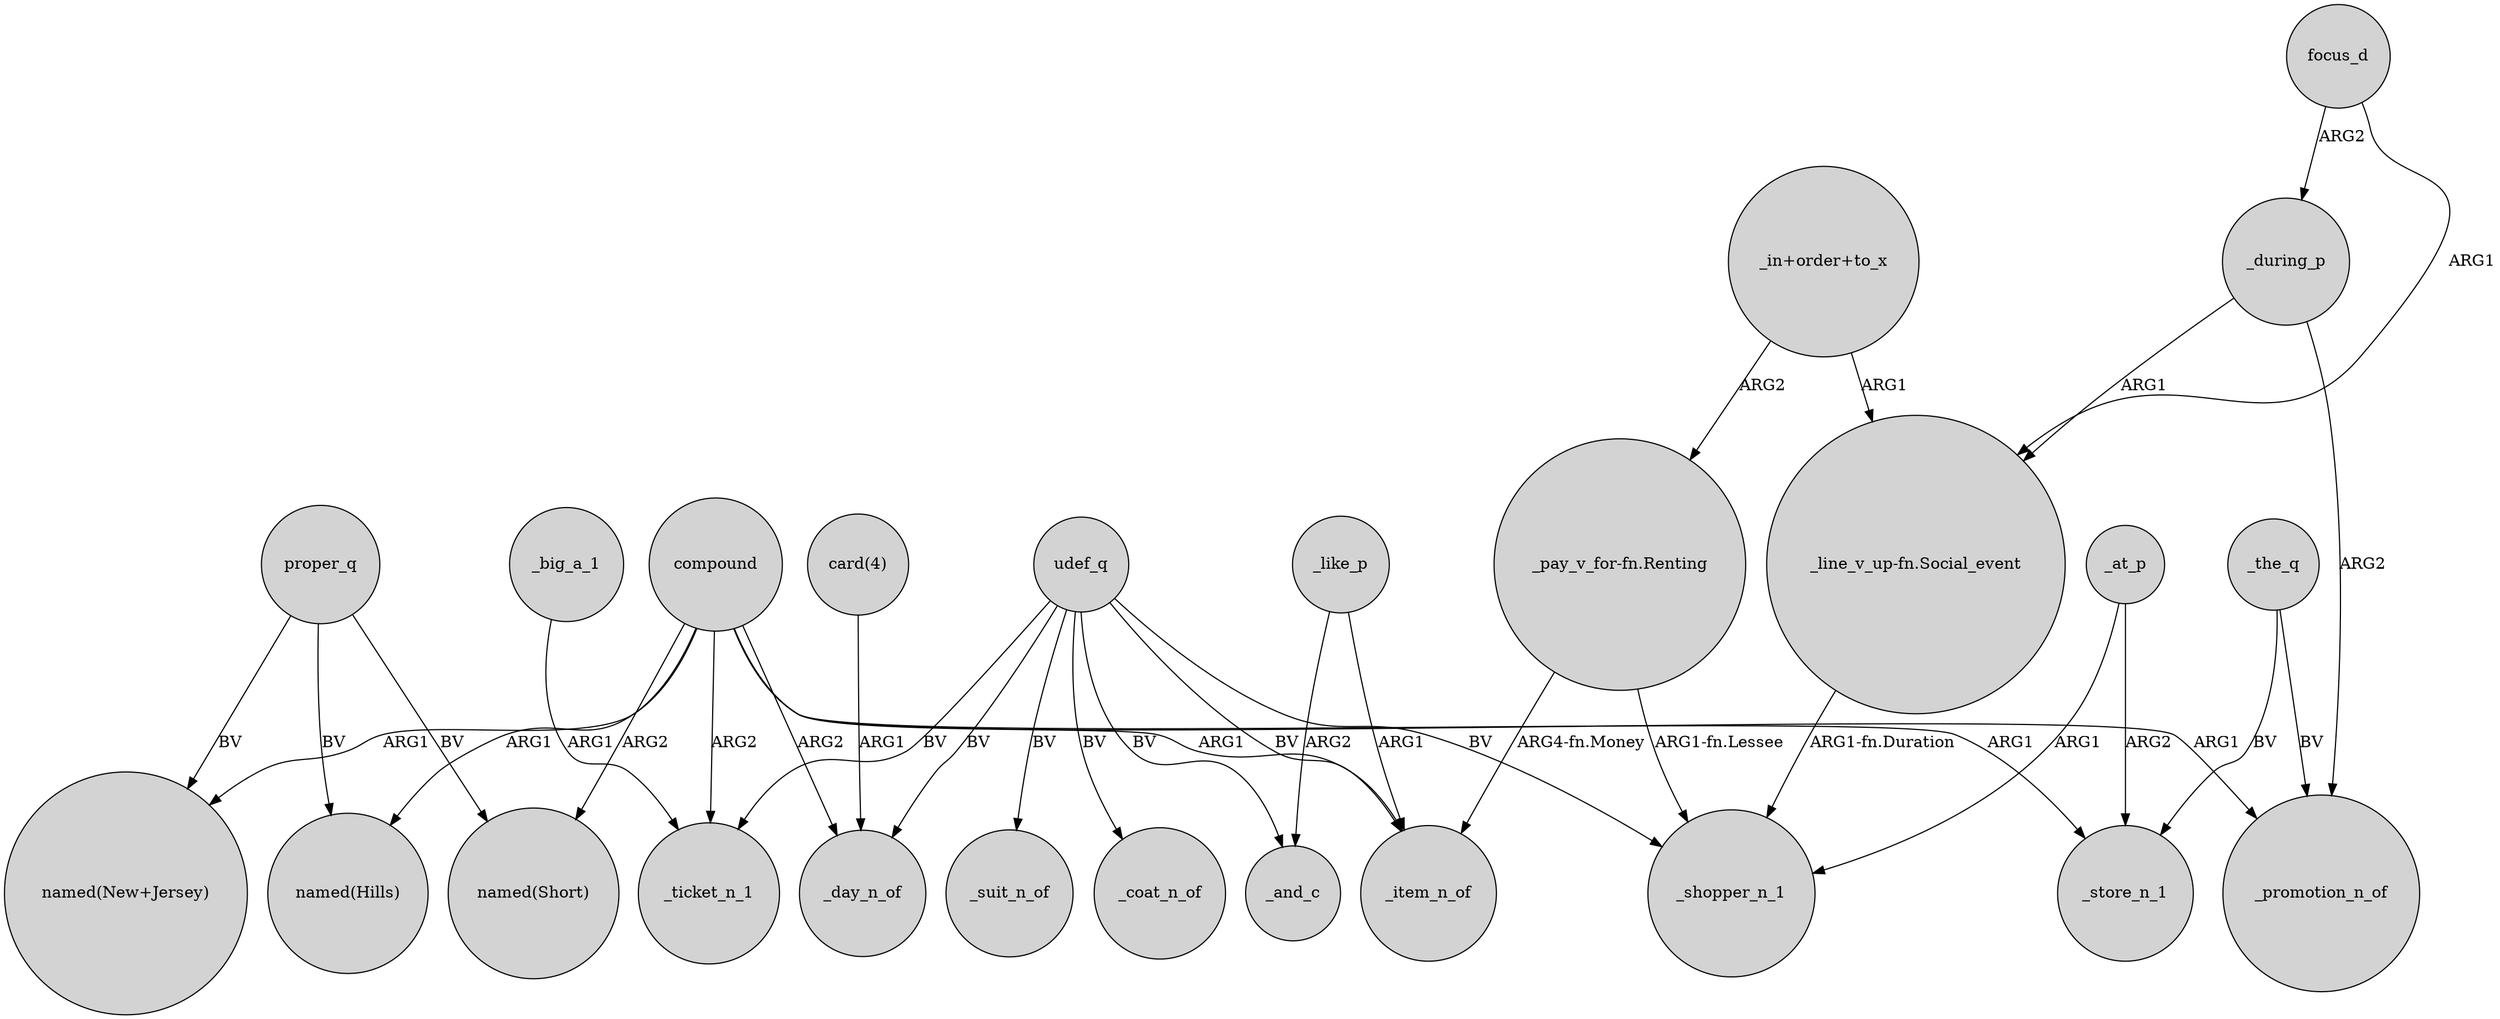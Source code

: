 digraph {
	node [shape=circle style=filled]
	proper_q -> "named(Short)" [label=BV]
	proper_q -> "named(New+Jersey)" [label=BV]
	_big_a_1 -> _ticket_n_1 [label=ARG1]
	udef_q -> _ticket_n_1 [label=BV]
	compound -> _day_n_of [label=ARG2]
	compound -> _ticket_n_1 [label=ARG2]
	_like_p -> _item_n_of [label=ARG1]
	focus_d -> _during_p [label=ARG2]
	compound -> "named(New+Jersey)" [label=ARG1]
	focus_d -> "_line_v_up-fn.Social_event" [label=ARG1]
	_during_p -> "_line_v_up-fn.Social_event" [label=ARG1]
	_at_p -> _store_n_1 [label=ARG2]
	"_pay_v_for-fn.Renting" -> _shopper_n_1 [label="ARG1-fn.Lessee"]
	udef_q -> _and_c [label=BV]
	"_line_v_up-fn.Social_event" -> _shopper_n_1 [label="ARG1-fn.Duration"]
	compound -> _promotion_n_of [label=ARG1]
	compound -> _item_n_of [label=ARG1]
	udef_q -> _day_n_of [label=BV]
	_like_p -> _and_c [label=ARG2]
	proper_q -> "named(Hills)" [label=BV]
	"_in+order+to_x" -> "_pay_v_for-fn.Renting" [label=ARG2]
	_the_q -> _store_n_1 [label=BV]
	udef_q -> _coat_n_of [label=BV]
	compound -> _store_n_1 [label=ARG1]
	compound -> "named(Hills)" [label=ARG1]
	compound -> "named(Short)" [label=ARG2]
	_the_q -> _promotion_n_of [label=BV]
	udef_q -> _suit_n_of [label=BV]
	"_in+order+to_x" -> "_line_v_up-fn.Social_event" [label=ARG1]
	_during_p -> _promotion_n_of [label=ARG2]
	_at_p -> _shopper_n_1 [label=ARG1]
	"card(4)" -> _day_n_of [label=ARG1]
	udef_q -> _item_n_of [label=BV]
	udef_q -> _shopper_n_1 [label=BV]
	"_pay_v_for-fn.Renting" -> _item_n_of [label="ARG4-fn.Money"]
}
